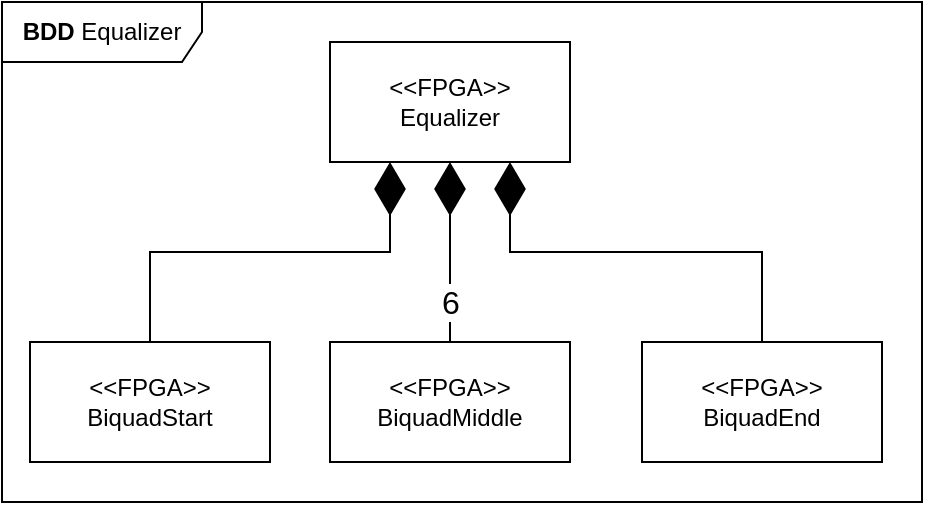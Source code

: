 <mxfile version="22.1.16" type="device">
  <diagram name="Side-1" id="mZUQIyT9hjKDkT7-PUAS">
    <mxGraphModel dx="915" dy="983" grid="1" gridSize="10" guides="1" tooltips="1" connect="1" arrows="1" fold="1" page="1" pageScale="1" pageWidth="827" pageHeight="1169" math="0" shadow="0">
      <root>
        <mxCell id="0" />
        <mxCell id="1" parent="0" />
        <mxCell id="xKH97KpzH_5hnOQRGjl3-1" value="&amp;lt;&amp;lt;FPGA&amp;gt;&amp;gt;&lt;br&gt;Equalizer" style="rounded=0;whiteSpace=wrap;html=1;" vertex="1" parent="1">
          <mxGeometry x="354" y="100" width="120" height="60" as="geometry" />
        </mxCell>
        <mxCell id="xKH97KpzH_5hnOQRGjl3-2" value="&amp;lt;&amp;lt;FPGA&amp;gt;&amp;gt;&lt;br&gt;BiquadStart" style="rounded=0;whiteSpace=wrap;html=1;" vertex="1" parent="1">
          <mxGeometry x="204" y="250" width="120" height="60" as="geometry" />
        </mxCell>
        <mxCell id="xKH97KpzH_5hnOQRGjl3-3" value="&amp;lt;&amp;lt;FPGA&amp;gt;&amp;gt;&lt;br&gt;BiquadEnd" style="rounded=0;whiteSpace=wrap;html=1;" vertex="1" parent="1">
          <mxGeometry x="510" y="250" width="120" height="60" as="geometry" />
        </mxCell>
        <mxCell id="xKH97KpzH_5hnOQRGjl3-4" value="&amp;lt;&amp;lt;FPGA&amp;gt;&amp;gt;&lt;br&gt;BiquadMiddle" style="rounded=0;whiteSpace=wrap;html=1;" vertex="1" parent="1">
          <mxGeometry x="354" y="250" width="120" height="60" as="geometry" />
        </mxCell>
        <mxCell id="xKH97KpzH_5hnOQRGjl3-7" value="" style="endArrow=diamondThin;endFill=1;endSize=24;html=1;rounded=0;entryX=0.25;entryY=1;entryDx=0;entryDy=0;exitX=0.5;exitY=0;exitDx=0;exitDy=0;edgeStyle=orthogonalEdgeStyle;" edge="1" parent="1" source="xKH97KpzH_5hnOQRGjl3-2" target="xKH97KpzH_5hnOQRGjl3-1">
          <mxGeometry width="160" relative="1" as="geometry">
            <mxPoint x="320" y="420" as="sourcePoint" />
            <mxPoint x="480" y="420" as="targetPoint" />
          </mxGeometry>
        </mxCell>
        <mxCell id="xKH97KpzH_5hnOQRGjl3-8" value="" style="endArrow=diamondThin;endFill=1;endSize=24;html=1;rounded=0;exitX=0.5;exitY=0;exitDx=0;exitDy=0;edgeStyle=orthogonalEdgeStyle;entryX=0.5;entryY=1;entryDx=0;entryDy=0;" edge="1" parent="1" source="xKH97KpzH_5hnOQRGjl3-4" target="xKH97KpzH_5hnOQRGjl3-1">
          <mxGeometry width="160" relative="1" as="geometry">
            <mxPoint x="274" y="260" as="sourcePoint" />
            <mxPoint x="440" y="220" as="targetPoint" />
          </mxGeometry>
        </mxCell>
        <mxCell id="xKH97KpzH_5hnOQRGjl3-10" value="6" style="edgeLabel;html=1;align=center;verticalAlign=middle;resizable=0;points=[];fontSize=16;" vertex="1" connectable="0" parent="xKH97KpzH_5hnOQRGjl3-8">
          <mxGeometry x="-0.222" y="-2" relative="1" as="geometry">
            <mxPoint x="-2" y="15" as="offset" />
          </mxGeometry>
        </mxCell>
        <mxCell id="xKH97KpzH_5hnOQRGjl3-9" value="" style="endArrow=diamondThin;endFill=1;endSize=24;html=1;rounded=0;entryX=0.75;entryY=1;entryDx=0;entryDy=0;exitX=0.5;exitY=0;exitDx=0;exitDy=0;edgeStyle=orthogonalEdgeStyle;" edge="1" parent="1" source="xKH97KpzH_5hnOQRGjl3-3" target="xKH97KpzH_5hnOQRGjl3-1">
          <mxGeometry width="160" relative="1" as="geometry">
            <mxPoint x="424" y="260" as="sourcePoint" />
            <mxPoint x="424" y="170" as="targetPoint" />
          </mxGeometry>
        </mxCell>
        <mxCell id="xKH97KpzH_5hnOQRGjl3-11" value="&lt;b&gt;BDD &lt;/b&gt;Equalizer" style="shape=umlFrame;whiteSpace=wrap;html=1;pointerEvents=0;width=100;height=30;" vertex="1" parent="1">
          <mxGeometry x="190" y="80" width="460" height="250" as="geometry" />
        </mxCell>
      </root>
    </mxGraphModel>
  </diagram>
</mxfile>
